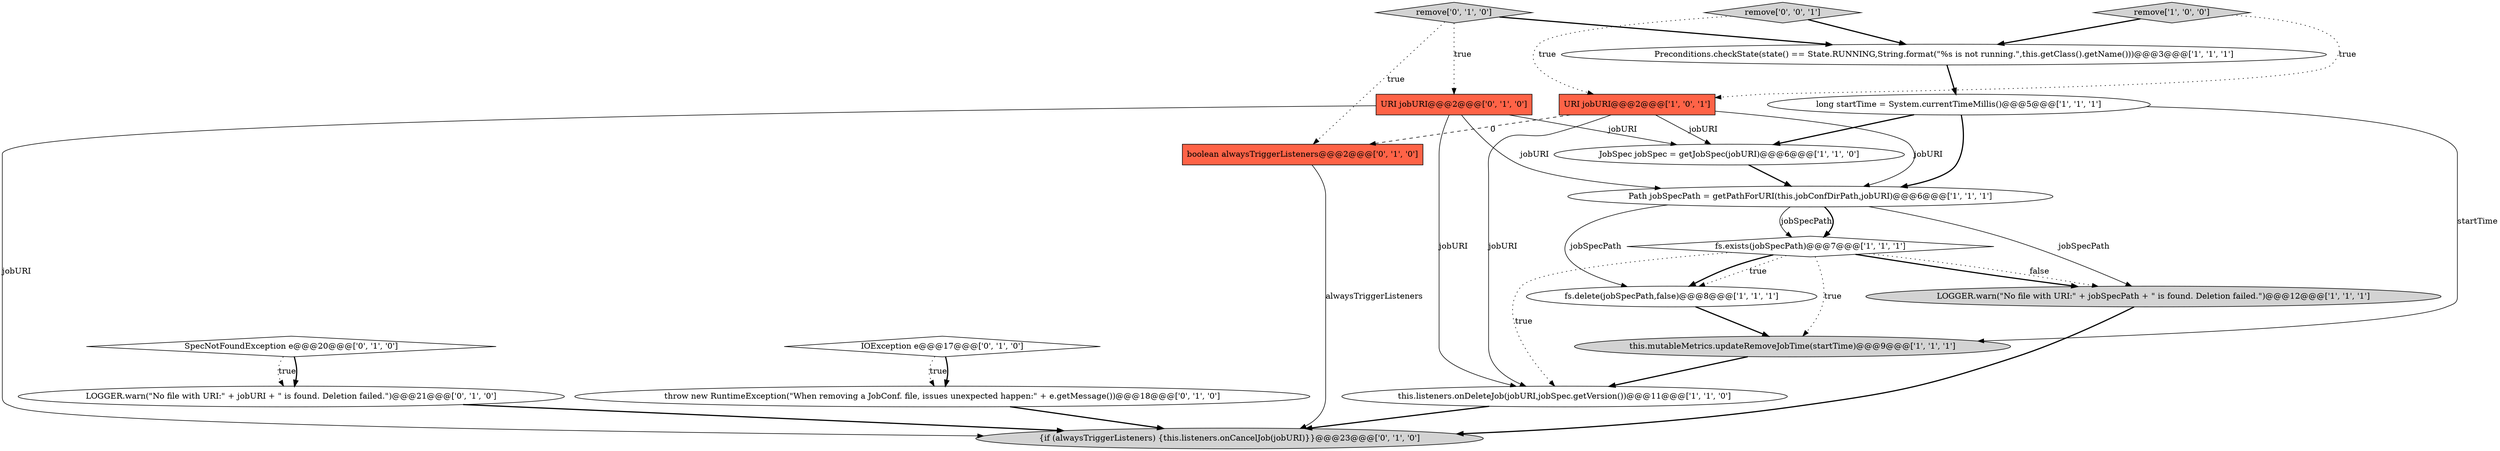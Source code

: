 digraph {
5 [style = filled, label = "long startTime = System.currentTimeMillis()@@@5@@@['1', '1', '1']", fillcolor = white, shape = ellipse image = "AAA0AAABBB1BBB"];
11 [style = filled, label = "URI jobURI@@@2@@@['0', '1', '0']", fillcolor = tomato, shape = box image = "AAA0AAABBB2BBB"];
17 [style = filled, label = "SpecNotFoundException e@@@20@@@['0', '1', '0']", fillcolor = white, shape = diamond image = "AAA0AAABBB2BBB"];
12 [style = filled, label = "boolean alwaysTriggerListeners@@@2@@@['0', '1', '0']", fillcolor = tomato, shape = box image = "AAA1AAABBB2BBB"];
18 [style = filled, label = "remove['0', '1', '0']", fillcolor = lightgray, shape = diamond image = "AAA0AAABBB2BBB"];
19 [style = filled, label = "remove['0', '0', '1']", fillcolor = lightgray, shape = diamond image = "AAA0AAABBB3BBB"];
0 [style = filled, label = "URI jobURI@@@2@@@['1', '0', '1']", fillcolor = tomato, shape = box image = "AAA0AAABBB1BBB"];
4 [style = filled, label = "JobSpec jobSpec = getJobSpec(jobURI)@@@6@@@['1', '1', '0']", fillcolor = white, shape = ellipse image = "AAA0AAABBB1BBB"];
2 [style = filled, label = "fs.exists(jobSpecPath)@@@7@@@['1', '1', '1']", fillcolor = white, shape = diamond image = "AAA0AAABBB1BBB"];
1 [style = filled, label = "Preconditions.checkState(state() == State.RUNNING,String.format(\"%s is not running.\",this.getClass().getName()))@@@3@@@['1', '1', '1']", fillcolor = white, shape = ellipse image = "AAA0AAABBB1BBB"];
13 [style = filled, label = "IOException e@@@17@@@['0', '1', '0']", fillcolor = white, shape = diamond image = "AAA0AAABBB2BBB"];
6 [style = filled, label = "this.mutableMetrics.updateRemoveJobTime(startTime)@@@9@@@['1', '1', '1']", fillcolor = lightgray, shape = ellipse image = "AAA0AAABBB1BBB"];
15 [style = filled, label = "LOGGER.warn(\"No file with URI:\" + jobURI + \" is found. Deletion failed.\")@@@21@@@['0', '1', '0']", fillcolor = white, shape = ellipse image = "AAA0AAABBB2BBB"];
9 [style = filled, label = "fs.delete(jobSpecPath,false)@@@8@@@['1', '1', '1']", fillcolor = white, shape = ellipse image = "AAA0AAABBB1BBB"];
10 [style = filled, label = "remove['1', '0', '0']", fillcolor = lightgray, shape = diamond image = "AAA0AAABBB1BBB"];
16 [style = filled, label = "throw new RuntimeException(\"When removing a JobConf. file, issues unexpected happen:\" + e.getMessage())@@@18@@@['0', '1', '0']", fillcolor = white, shape = ellipse image = "AAA0AAABBB2BBB"];
3 [style = filled, label = "this.listeners.onDeleteJob(jobURI,jobSpec.getVersion())@@@11@@@['1', '1', '0']", fillcolor = white, shape = ellipse image = "AAA0AAABBB1BBB"];
14 [style = filled, label = "{if (alwaysTriggerListeners) {this.listeners.onCancelJob(jobURI)}}@@@23@@@['0', '1', '0']", fillcolor = lightgray, shape = ellipse image = "AAA1AAABBB2BBB"];
8 [style = filled, label = "Path jobSpecPath = getPathForURI(this.jobConfDirPath,jobURI)@@@6@@@['1', '1', '1']", fillcolor = white, shape = ellipse image = "AAA0AAABBB1BBB"];
7 [style = filled, label = "LOGGER.warn(\"No file with URI:\" + jobSpecPath + \" is found. Deletion failed.\")@@@12@@@['1', '1', '1']", fillcolor = lightgray, shape = ellipse image = "AAA0AAABBB1BBB"];
8->9 [style = solid, label="jobSpecPath"];
19->0 [style = dotted, label="true"];
11->8 [style = solid, label="jobURI"];
3->14 [style = bold, label=""];
2->3 [style = dotted, label="true"];
5->8 [style = bold, label=""];
19->1 [style = bold, label=""];
2->7 [style = bold, label=""];
8->2 [style = solid, label="jobSpecPath"];
2->9 [style = dotted, label="true"];
0->4 [style = solid, label="jobURI"];
11->3 [style = solid, label="jobURI"];
2->6 [style = dotted, label="true"];
13->16 [style = dotted, label="true"];
4->8 [style = bold, label=""];
10->0 [style = dotted, label="true"];
2->7 [style = dotted, label="false"];
18->12 [style = dotted, label="true"];
12->14 [style = solid, label="alwaysTriggerListeners"];
5->4 [style = bold, label=""];
8->7 [style = solid, label="jobSpecPath"];
9->6 [style = bold, label=""];
7->14 [style = bold, label=""];
18->11 [style = dotted, label="true"];
11->14 [style = solid, label="jobURI"];
10->1 [style = bold, label=""];
2->9 [style = bold, label=""];
0->8 [style = solid, label="jobURI"];
17->15 [style = dotted, label="true"];
8->2 [style = bold, label=""];
5->6 [style = solid, label="startTime"];
17->15 [style = bold, label=""];
13->16 [style = bold, label=""];
15->14 [style = bold, label=""];
16->14 [style = bold, label=""];
11->4 [style = solid, label="jobURI"];
6->3 [style = bold, label=""];
18->1 [style = bold, label=""];
0->3 [style = solid, label="jobURI"];
1->5 [style = bold, label=""];
0->12 [style = dashed, label="0"];
}
